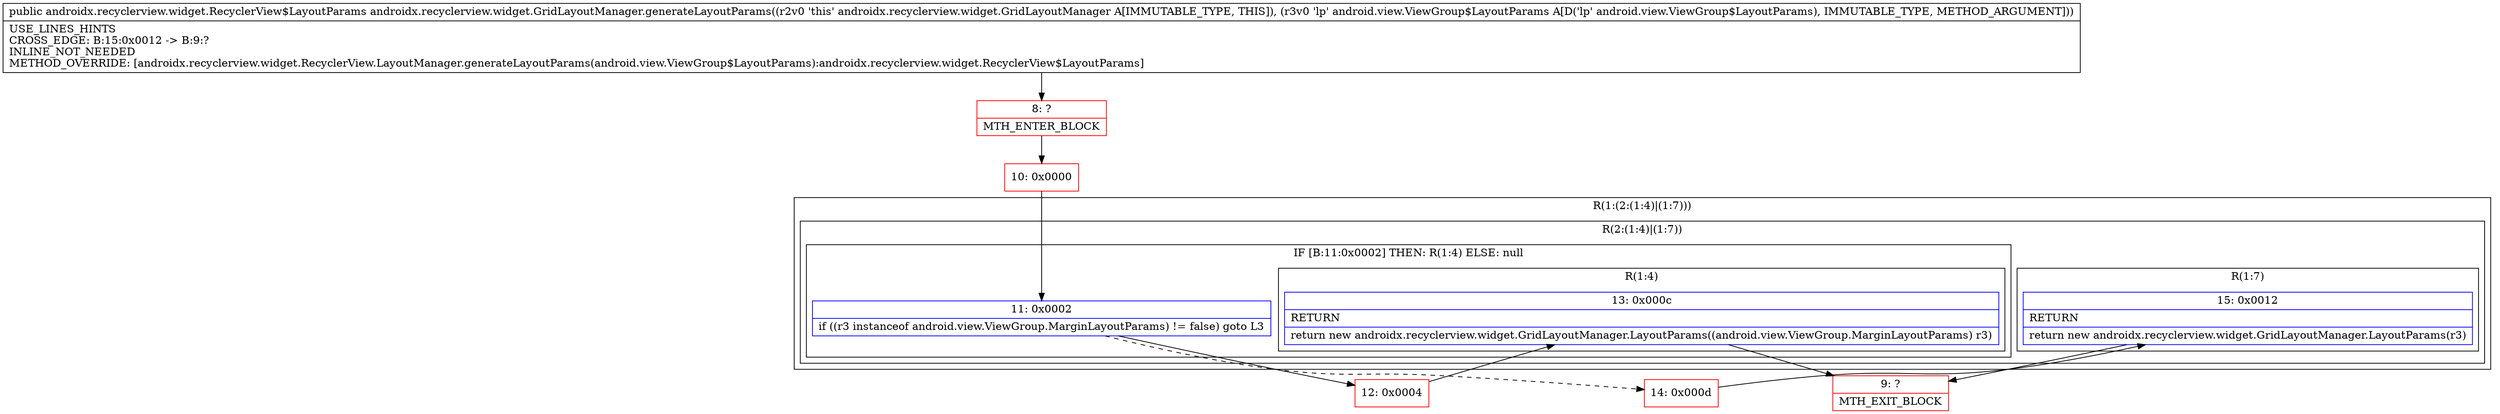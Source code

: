 digraph "CFG forandroidx.recyclerview.widget.GridLayoutManager.generateLayoutParams(Landroid\/view\/ViewGroup$LayoutParams;)Landroidx\/recyclerview\/widget\/RecyclerView$LayoutParams;" {
subgraph cluster_Region_113653361 {
label = "R(1:(2:(1:4)|(1:7)))";
node [shape=record,color=blue];
subgraph cluster_Region_1659784542 {
label = "R(2:(1:4)|(1:7))";
node [shape=record,color=blue];
subgraph cluster_IfRegion_263968184 {
label = "IF [B:11:0x0002] THEN: R(1:4) ELSE: null";
node [shape=record,color=blue];
Node_11 [shape=record,label="{11\:\ 0x0002|if ((r3 instanceof android.view.ViewGroup.MarginLayoutParams) != false) goto L3\l}"];
subgraph cluster_Region_1902886283 {
label = "R(1:4)";
node [shape=record,color=blue];
Node_13 [shape=record,label="{13\:\ 0x000c|RETURN\l|return new androidx.recyclerview.widget.GridLayoutManager.LayoutParams((android.view.ViewGroup.MarginLayoutParams) r3)\l}"];
}
}
subgraph cluster_Region_1177122921 {
label = "R(1:7)";
node [shape=record,color=blue];
Node_15 [shape=record,label="{15\:\ 0x0012|RETURN\l|return new androidx.recyclerview.widget.GridLayoutManager.LayoutParams(r3)\l}"];
}
}
}
Node_8 [shape=record,color=red,label="{8\:\ ?|MTH_ENTER_BLOCK\l}"];
Node_10 [shape=record,color=red,label="{10\:\ 0x0000}"];
Node_12 [shape=record,color=red,label="{12\:\ 0x0004}"];
Node_9 [shape=record,color=red,label="{9\:\ ?|MTH_EXIT_BLOCK\l}"];
Node_14 [shape=record,color=red,label="{14\:\ 0x000d}"];
MethodNode[shape=record,label="{public androidx.recyclerview.widget.RecyclerView$LayoutParams androidx.recyclerview.widget.GridLayoutManager.generateLayoutParams((r2v0 'this' androidx.recyclerview.widget.GridLayoutManager A[IMMUTABLE_TYPE, THIS]), (r3v0 'lp' android.view.ViewGroup$LayoutParams A[D('lp' android.view.ViewGroup$LayoutParams), IMMUTABLE_TYPE, METHOD_ARGUMENT]))  | USE_LINES_HINTS\lCROSS_EDGE: B:15:0x0012 \-\> B:9:?\lINLINE_NOT_NEEDED\lMETHOD_OVERRIDE: [androidx.recyclerview.widget.RecyclerView.LayoutManager.generateLayoutParams(android.view.ViewGroup$LayoutParams):androidx.recyclerview.widget.RecyclerView$LayoutParams]\l}"];
MethodNode -> Node_8;Node_11 -> Node_12;
Node_11 -> Node_14[style=dashed];
Node_13 -> Node_9;
Node_15 -> Node_9;
Node_8 -> Node_10;
Node_10 -> Node_11;
Node_12 -> Node_13;
Node_14 -> Node_15;
}


